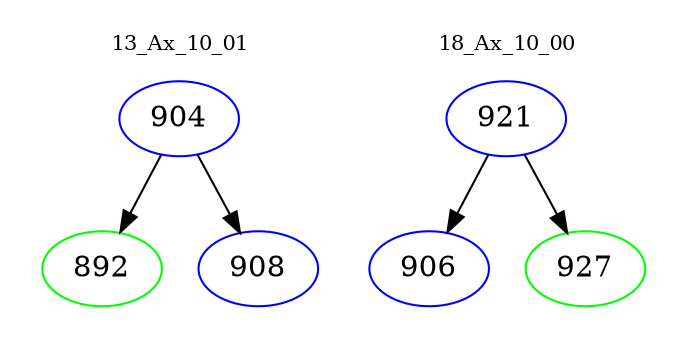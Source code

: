 digraph{
subgraph cluster_0 {
color = white
label = "13_Ax_10_01";
fontsize=10;
T0_904 [label="904", color="blue"]
T0_904 -> T0_892 [color="black"]
T0_892 [label="892", color="green"]
T0_904 -> T0_908 [color="black"]
T0_908 [label="908", color="blue"]
}
subgraph cluster_1 {
color = white
label = "18_Ax_10_00";
fontsize=10;
T1_921 [label="921", color="blue"]
T1_921 -> T1_906 [color="black"]
T1_906 [label="906", color="blue"]
T1_921 -> T1_927 [color="black"]
T1_927 [label="927", color="green"]
}
}
